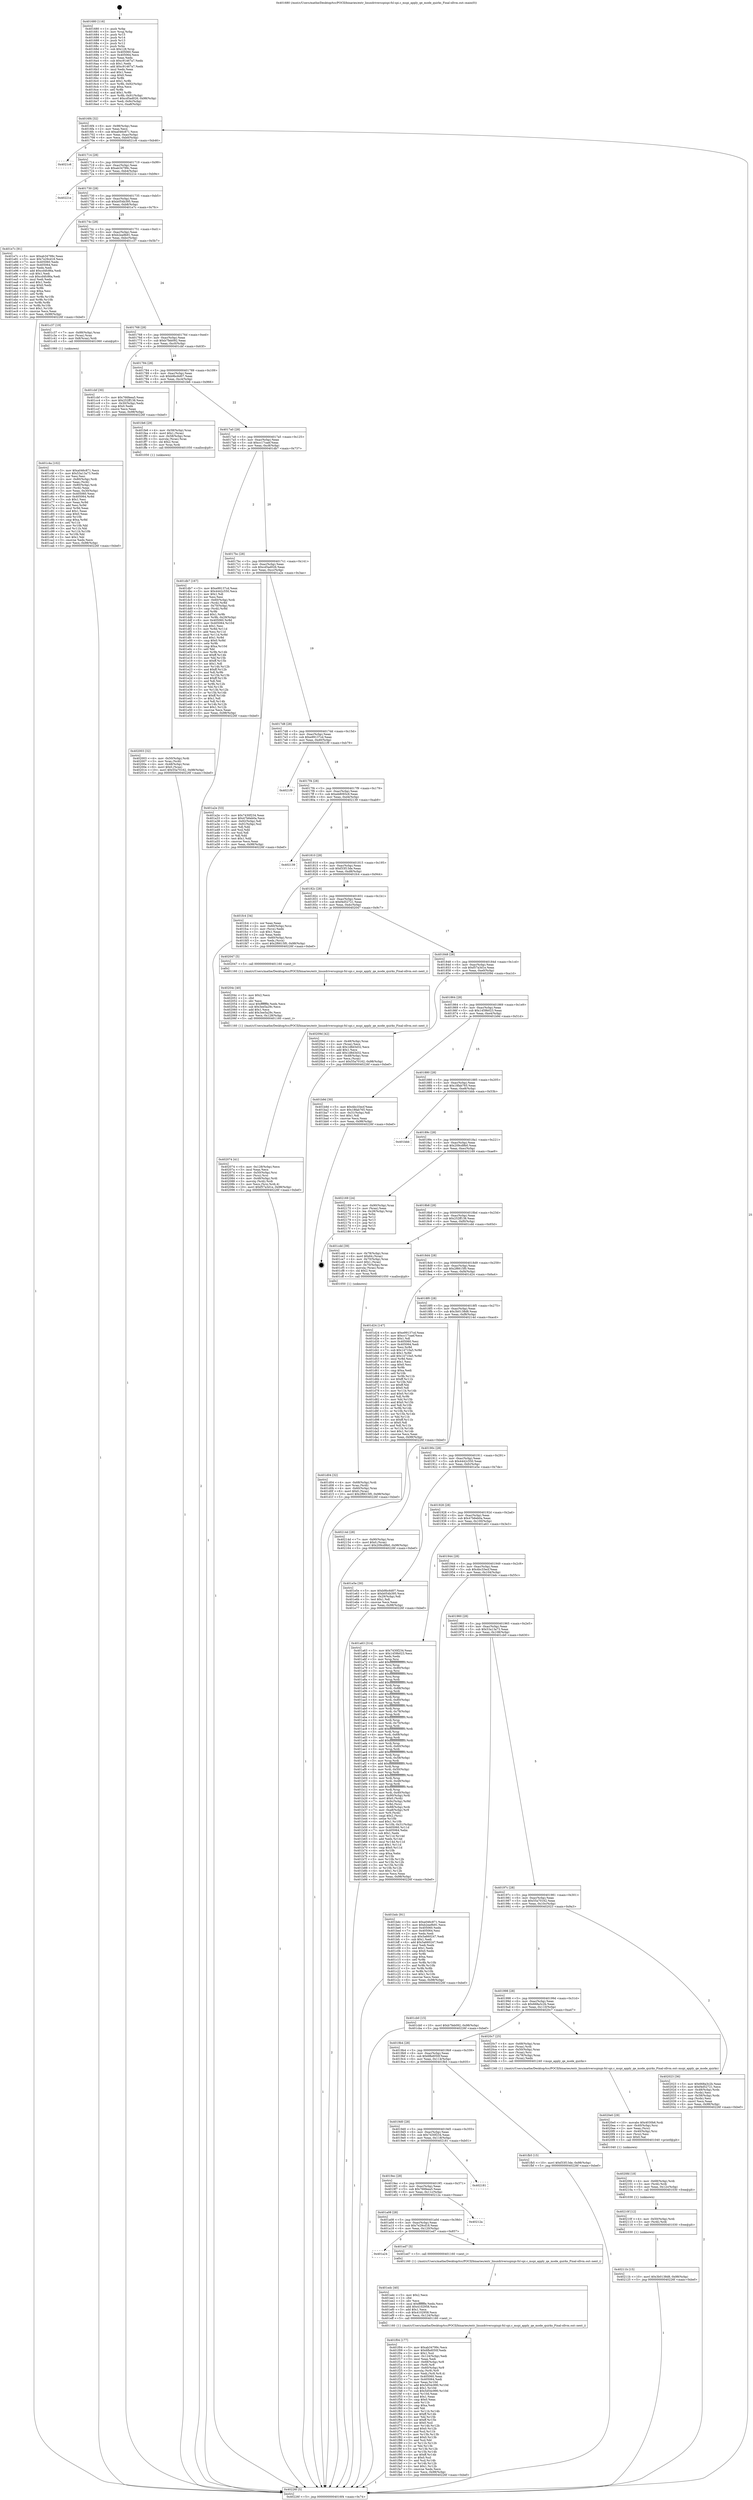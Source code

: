 digraph "0x401680" {
  label = "0x401680 (/mnt/c/Users/mathe/Desktop/tcc/POCII/binaries/extr_linuxdriversspispi-fsl-spi.c_mspi_apply_qe_mode_quirks_Final-ollvm.out::main(0))"
  labelloc = "t"
  node[shape=record]

  Entry [label="",width=0.3,height=0.3,shape=circle,fillcolor=black,style=filled]
  "0x4016f4" [label="{
     0x4016f4 [32]\l
     | [instrs]\l
     &nbsp;&nbsp;0x4016f4 \<+6\>: mov -0x98(%rbp),%eax\l
     &nbsp;&nbsp;0x4016fa \<+2\>: mov %eax,%ecx\l
     &nbsp;&nbsp;0x4016fc \<+6\>: sub $0xa046c871,%ecx\l
     &nbsp;&nbsp;0x401702 \<+6\>: mov %eax,-0xac(%rbp)\l
     &nbsp;&nbsp;0x401708 \<+6\>: mov %ecx,-0xb0(%rbp)\l
     &nbsp;&nbsp;0x40170e \<+6\>: je 00000000004021c6 \<main+0xb46\>\l
  }"]
  "0x4021c6" [label="{
     0x4021c6\l
  }", style=dashed]
  "0x401714" [label="{
     0x401714 [28]\l
     | [instrs]\l
     &nbsp;&nbsp;0x401714 \<+5\>: jmp 0000000000401719 \<main+0x99\>\l
     &nbsp;&nbsp;0x401719 \<+6\>: mov -0xac(%rbp),%eax\l
     &nbsp;&nbsp;0x40171f \<+5\>: sub $0xab34799c,%eax\l
     &nbsp;&nbsp;0x401724 \<+6\>: mov %eax,-0xb4(%rbp)\l
     &nbsp;&nbsp;0x40172a \<+6\>: je 000000000040221e \<main+0xb9e\>\l
  }"]
  Exit [label="",width=0.3,height=0.3,shape=circle,fillcolor=black,style=filled,peripheries=2]
  "0x40221e" [label="{
     0x40221e\l
  }", style=dashed]
  "0x401730" [label="{
     0x401730 [28]\l
     | [instrs]\l
     &nbsp;&nbsp;0x401730 \<+5\>: jmp 0000000000401735 \<main+0xb5\>\l
     &nbsp;&nbsp;0x401735 \<+6\>: mov -0xac(%rbp),%eax\l
     &nbsp;&nbsp;0x40173b \<+5\>: sub $0xb054b395,%eax\l
     &nbsp;&nbsp;0x401740 \<+6\>: mov %eax,-0xb8(%rbp)\l
     &nbsp;&nbsp;0x401746 \<+6\>: je 0000000000401e7c \<main+0x7fc\>\l
  }"]
  "0x40211b" [label="{
     0x40211b [15]\l
     | [instrs]\l
     &nbsp;&nbsp;0x40211b \<+10\>: movl $0x3b0138d8,-0x98(%rbp)\l
     &nbsp;&nbsp;0x402125 \<+5\>: jmp 000000000040226f \<main+0xbef\>\l
  }"]
  "0x401e7c" [label="{
     0x401e7c [91]\l
     | [instrs]\l
     &nbsp;&nbsp;0x401e7c \<+5\>: mov $0xab34799c,%eax\l
     &nbsp;&nbsp;0x401e81 \<+5\>: mov $0x7e29cd18,%ecx\l
     &nbsp;&nbsp;0x401e86 \<+7\>: mov 0x405060,%edx\l
     &nbsp;&nbsp;0x401e8d \<+7\>: mov 0x405064,%esi\l
     &nbsp;&nbsp;0x401e94 \<+2\>: mov %edx,%edi\l
     &nbsp;&nbsp;0x401e96 \<+6\>: add $0xcd4fc86a,%edi\l
     &nbsp;&nbsp;0x401e9c \<+3\>: sub $0x1,%edi\l
     &nbsp;&nbsp;0x401e9f \<+6\>: sub $0xcd4fc86a,%edi\l
     &nbsp;&nbsp;0x401ea5 \<+3\>: imul %edi,%edx\l
     &nbsp;&nbsp;0x401ea8 \<+3\>: and $0x1,%edx\l
     &nbsp;&nbsp;0x401eab \<+3\>: cmp $0x0,%edx\l
     &nbsp;&nbsp;0x401eae \<+4\>: sete %r8b\l
     &nbsp;&nbsp;0x401eb2 \<+3\>: cmp $0xa,%esi\l
     &nbsp;&nbsp;0x401eb5 \<+4\>: setl %r9b\l
     &nbsp;&nbsp;0x401eb9 \<+3\>: mov %r8b,%r10b\l
     &nbsp;&nbsp;0x401ebc \<+3\>: and %r9b,%r10b\l
     &nbsp;&nbsp;0x401ebf \<+3\>: xor %r9b,%r8b\l
     &nbsp;&nbsp;0x401ec2 \<+3\>: or %r8b,%r10b\l
     &nbsp;&nbsp;0x401ec5 \<+4\>: test $0x1,%r10b\l
     &nbsp;&nbsp;0x401ec9 \<+3\>: cmovne %ecx,%eax\l
     &nbsp;&nbsp;0x401ecc \<+6\>: mov %eax,-0x98(%rbp)\l
     &nbsp;&nbsp;0x401ed2 \<+5\>: jmp 000000000040226f \<main+0xbef\>\l
  }"]
  "0x40174c" [label="{
     0x40174c [28]\l
     | [instrs]\l
     &nbsp;&nbsp;0x40174c \<+5\>: jmp 0000000000401751 \<main+0xd1\>\l
     &nbsp;&nbsp;0x401751 \<+6\>: mov -0xac(%rbp),%eax\l
     &nbsp;&nbsp;0x401757 \<+5\>: sub $0xb2ea9b91,%eax\l
     &nbsp;&nbsp;0x40175c \<+6\>: mov %eax,-0xbc(%rbp)\l
     &nbsp;&nbsp;0x401762 \<+6\>: je 0000000000401c37 \<main+0x5b7\>\l
  }"]
  "0x40210f" [label="{
     0x40210f [12]\l
     | [instrs]\l
     &nbsp;&nbsp;0x40210f \<+4\>: mov -0x50(%rbp),%rdi\l
     &nbsp;&nbsp;0x402113 \<+3\>: mov (%rdi),%rdi\l
     &nbsp;&nbsp;0x402116 \<+5\>: call 0000000000401030 \<free@plt\>\l
     | [calls]\l
     &nbsp;&nbsp;0x401030 \{1\} (unknown)\l
  }"]
  "0x401c37" [label="{
     0x401c37 [19]\l
     | [instrs]\l
     &nbsp;&nbsp;0x401c37 \<+7\>: mov -0x88(%rbp),%rax\l
     &nbsp;&nbsp;0x401c3e \<+3\>: mov (%rax),%rax\l
     &nbsp;&nbsp;0x401c41 \<+4\>: mov 0x8(%rax),%rdi\l
     &nbsp;&nbsp;0x401c45 \<+5\>: call 0000000000401060 \<atoi@plt\>\l
     | [calls]\l
     &nbsp;&nbsp;0x401060 \{1\} (unknown)\l
  }"]
  "0x401768" [label="{
     0x401768 [28]\l
     | [instrs]\l
     &nbsp;&nbsp;0x401768 \<+5\>: jmp 000000000040176d \<main+0xed\>\l
     &nbsp;&nbsp;0x40176d \<+6\>: mov -0xac(%rbp),%eax\l
     &nbsp;&nbsp;0x401773 \<+5\>: sub $0xb7feb092,%eax\l
     &nbsp;&nbsp;0x401778 \<+6\>: mov %eax,-0xc0(%rbp)\l
     &nbsp;&nbsp;0x40177e \<+6\>: je 0000000000401cbf \<main+0x63f\>\l
  }"]
  "0x4020fd" [label="{
     0x4020fd [18]\l
     | [instrs]\l
     &nbsp;&nbsp;0x4020fd \<+4\>: mov -0x68(%rbp),%rdi\l
     &nbsp;&nbsp;0x402101 \<+3\>: mov (%rdi),%rdi\l
     &nbsp;&nbsp;0x402104 \<+6\>: mov %eax,-0x12c(%rbp)\l
     &nbsp;&nbsp;0x40210a \<+5\>: call 0000000000401030 \<free@plt\>\l
     | [calls]\l
     &nbsp;&nbsp;0x401030 \{1\} (unknown)\l
  }"]
  "0x401cbf" [label="{
     0x401cbf [30]\l
     | [instrs]\l
     &nbsp;&nbsp;0x401cbf \<+5\>: mov $0x766feea5,%eax\l
     &nbsp;&nbsp;0x401cc4 \<+5\>: mov $0x252ff138,%ecx\l
     &nbsp;&nbsp;0x401cc9 \<+3\>: mov -0x30(%rbp),%edx\l
     &nbsp;&nbsp;0x401ccc \<+3\>: cmp $0x0,%edx\l
     &nbsp;&nbsp;0x401ccf \<+3\>: cmove %ecx,%eax\l
     &nbsp;&nbsp;0x401cd2 \<+6\>: mov %eax,-0x98(%rbp)\l
     &nbsp;&nbsp;0x401cd8 \<+5\>: jmp 000000000040226f \<main+0xbef\>\l
  }"]
  "0x401784" [label="{
     0x401784 [28]\l
     | [instrs]\l
     &nbsp;&nbsp;0x401784 \<+5\>: jmp 0000000000401789 \<main+0x109\>\l
     &nbsp;&nbsp;0x401789 \<+6\>: mov -0xac(%rbp),%eax\l
     &nbsp;&nbsp;0x40178f \<+5\>: sub $0xb9bc6d07,%eax\l
     &nbsp;&nbsp;0x401794 \<+6\>: mov %eax,-0xc4(%rbp)\l
     &nbsp;&nbsp;0x40179a \<+6\>: je 0000000000401fe6 \<main+0x966\>\l
  }"]
  "0x4020e0" [label="{
     0x4020e0 [29]\l
     | [instrs]\l
     &nbsp;&nbsp;0x4020e0 \<+10\>: movabs $0x4030b6,%rdi\l
     &nbsp;&nbsp;0x4020ea \<+4\>: mov -0x40(%rbp),%rsi\l
     &nbsp;&nbsp;0x4020ee \<+2\>: mov %eax,(%rsi)\l
     &nbsp;&nbsp;0x4020f0 \<+4\>: mov -0x40(%rbp),%rsi\l
     &nbsp;&nbsp;0x4020f4 \<+2\>: mov (%rsi),%esi\l
     &nbsp;&nbsp;0x4020f6 \<+2\>: mov $0x0,%al\l
     &nbsp;&nbsp;0x4020f8 \<+5\>: call 0000000000401040 \<printf@plt\>\l
     | [calls]\l
     &nbsp;&nbsp;0x401040 \{1\} (unknown)\l
  }"]
  "0x401fe6" [label="{
     0x401fe6 [29]\l
     | [instrs]\l
     &nbsp;&nbsp;0x401fe6 \<+4\>: mov -0x58(%rbp),%rax\l
     &nbsp;&nbsp;0x401fea \<+6\>: movl $0x1,(%rax)\l
     &nbsp;&nbsp;0x401ff0 \<+4\>: mov -0x58(%rbp),%rax\l
     &nbsp;&nbsp;0x401ff4 \<+3\>: movslq (%rax),%rax\l
     &nbsp;&nbsp;0x401ff7 \<+4\>: shl $0x2,%rax\l
     &nbsp;&nbsp;0x401ffb \<+3\>: mov %rax,%rdi\l
     &nbsp;&nbsp;0x401ffe \<+5\>: call 0000000000401050 \<malloc@plt\>\l
     | [calls]\l
     &nbsp;&nbsp;0x401050 \{1\} (unknown)\l
  }"]
  "0x4017a0" [label="{
     0x4017a0 [28]\l
     | [instrs]\l
     &nbsp;&nbsp;0x4017a0 \<+5\>: jmp 00000000004017a5 \<main+0x125\>\l
     &nbsp;&nbsp;0x4017a5 \<+6\>: mov -0xac(%rbp),%eax\l
     &nbsp;&nbsp;0x4017ab \<+5\>: sub $0xcc17caef,%eax\l
     &nbsp;&nbsp;0x4017b0 \<+6\>: mov %eax,-0xc8(%rbp)\l
     &nbsp;&nbsp;0x4017b6 \<+6\>: je 0000000000401db7 \<main+0x737\>\l
  }"]
  "0x402074" [label="{
     0x402074 [41]\l
     | [instrs]\l
     &nbsp;&nbsp;0x402074 \<+6\>: mov -0x128(%rbp),%ecx\l
     &nbsp;&nbsp;0x40207a \<+3\>: imul %eax,%ecx\l
     &nbsp;&nbsp;0x40207d \<+4\>: mov -0x50(%rbp),%rsi\l
     &nbsp;&nbsp;0x402081 \<+3\>: mov (%rsi),%rsi\l
     &nbsp;&nbsp;0x402084 \<+4\>: mov -0x48(%rbp),%rdi\l
     &nbsp;&nbsp;0x402088 \<+3\>: movslq (%rdi),%rdi\l
     &nbsp;&nbsp;0x40208b \<+3\>: mov %ecx,(%rsi,%rdi,4)\l
     &nbsp;&nbsp;0x40208e \<+10\>: movl $0xf57a3d1e,-0x98(%rbp)\l
     &nbsp;&nbsp;0x402098 \<+5\>: jmp 000000000040226f \<main+0xbef\>\l
  }"]
  "0x401db7" [label="{
     0x401db7 [167]\l
     | [instrs]\l
     &nbsp;&nbsp;0x401db7 \<+5\>: mov $0xe99137cd,%eax\l
     &nbsp;&nbsp;0x401dbc \<+5\>: mov $0x4442c550,%ecx\l
     &nbsp;&nbsp;0x401dc1 \<+2\>: mov $0x1,%dl\l
     &nbsp;&nbsp;0x401dc3 \<+2\>: xor %esi,%esi\l
     &nbsp;&nbsp;0x401dc5 \<+4\>: mov -0x60(%rbp),%rdi\l
     &nbsp;&nbsp;0x401dc9 \<+3\>: mov (%rdi),%r8d\l
     &nbsp;&nbsp;0x401dcc \<+4\>: mov -0x70(%rbp),%rdi\l
     &nbsp;&nbsp;0x401dd0 \<+3\>: cmp (%rdi),%r8d\l
     &nbsp;&nbsp;0x401dd3 \<+4\>: setl %r9b\l
     &nbsp;&nbsp;0x401dd7 \<+4\>: and $0x1,%r9b\l
     &nbsp;&nbsp;0x401ddb \<+4\>: mov %r9b,-0x29(%rbp)\l
     &nbsp;&nbsp;0x401ddf \<+8\>: mov 0x405060,%r8d\l
     &nbsp;&nbsp;0x401de7 \<+8\>: mov 0x405064,%r10d\l
     &nbsp;&nbsp;0x401def \<+3\>: sub $0x1,%esi\l
     &nbsp;&nbsp;0x401df2 \<+3\>: mov %r8d,%r11d\l
     &nbsp;&nbsp;0x401df5 \<+3\>: add %esi,%r11d\l
     &nbsp;&nbsp;0x401df8 \<+4\>: imul %r11d,%r8d\l
     &nbsp;&nbsp;0x401dfc \<+4\>: and $0x1,%r8d\l
     &nbsp;&nbsp;0x401e00 \<+4\>: cmp $0x0,%r8d\l
     &nbsp;&nbsp;0x401e04 \<+4\>: sete %r9b\l
     &nbsp;&nbsp;0x401e08 \<+4\>: cmp $0xa,%r10d\l
     &nbsp;&nbsp;0x401e0c \<+3\>: setl %bl\l
     &nbsp;&nbsp;0x401e0f \<+3\>: mov %r9b,%r14b\l
     &nbsp;&nbsp;0x401e12 \<+4\>: xor $0xff,%r14b\l
     &nbsp;&nbsp;0x401e16 \<+3\>: mov %bl,%r15b\l
     &nbsp;&nbsp;0x401e19 \<+4\>: xor $0xff,%r15b\l
     &nbsp;&nbsp;0x401e1d \<+3\>: xor $0x1,%dl\l
     &nbsp;&nbsp;0x401e20 \<+3\>: mov %r14b,%r12b\l
     &nbsp;&nbsp;0x401e23 \<+4\>: and $0xff,%r12b\l
     &nbsp;&nbsp;0x401e27 \<+3\>: and %dl,%r9b\l
     &nbsp;&nbsp;0x401e2a \<+3\>: mov %r15b,%r13b\l
     &nbsp;&nbsp;0x401e2d \<+4\>: and $0xff,%r13b\l
     &nbsp;&nbsp;0x401e31 \<+2\>: and %dl,%bl\l
     &nbsp;&nbsp;0x401e33 \<+3\>: or %r9b,%r12b\l
     &nbsp;&nbsp;0x401e36 \<+3\>: or %bl,%r13b\l
     &nbsp;&nbsp;0x401e39 \<+3\>: xor %r13b,%r12b\l
     &nbsp;&nbsp;0x401e3c \<+3\>: or %r15b,%r14b\l
     &nbsp;&nbsp;0x401e3f \<+4\>: xor $0xff,%r14b\l
     &nbsp;&nbsp;0x401e43 \<+3\>: or $0x1,%dl\l
     &nbsp;&nbsp;0x401e46 \<+3\>: and %dl,%r14b\l
     &nbsp;&nbsp;0x401e49 \<+3\>: or %r14b,%r12b\l
     &nbsp;&nbsp;0x401e4c \<+4\>: test $0x1,%r12b\l
     &nbsp;&nbsp;0x401e50 \<+3\>: cmovne %ecx,%eax\l
     &nbsp;&nbsp;0x401e53 \<+6\>: mov %eax,-0x98(%rbp)\l
     &nbsp;&nbsp;0x401e59 \<+5\>: jmp 000000000040226f \<main+0xbef\>\l
  }"]
  "0x4017bc" [label="{
     0x4017bc [28]\l
     | [instrs]\l
     &nbsp;&nbsp;0x4017bc \<+5\>: jmp 00000000004017c1 \<main+0x141\>\l
     &nbsp;&nbsp;0x4017c1 \<+6\>: mov -0xac(%rbp),%eax\l
     &nbsp;&nbsp;0x4017c7 \<+5\>: sub $0xcd5ad026,%eax\l
     &nbsp;&nbsp;0x4017cc \<+6\>: mov %eax,-0xcc(%rbp)\l
     &nbsp;&nbsp;0x4017d2 \<+6\>: je 0000000000401a2e \<main+0x3ae\>\l
  }"]
  "0x40204c" [label="{
     0x40204c [40]\l
     | [instrs]\l
     &nbsp;&nbsp;0x40204c \<+5\>: mov $0x2,%ecx\l
     &nbsp;&nbsp;0x402051 \<+1\>: cltd\l
     &nbsp;&nbsp;0x402052 \<+2\>: idiv %ecx\l
     &nbsp;&nbsp;0x402054 \<+6\>: imul $0xfffffffe,%edx,%ecx\l
     &nbsp;&nbsp;0x40205a \<+6\>: sub $0x3ee5a29c,%ecx\l
     &nbsp;&nbsp;0x402060 \<+3\>: add $0x1,%ecx\l
     &nbsp;&nbsp;0x402063 \<+6\>: add $0x3ee5a29c,%ecx\l
     &nbsp;&nbsp;0x402069 \<+6\>: mov %ecx,-0x128(%rbp)\l
     &nbsp;&nbsp;0x40206f \<+5\>: call 0000000000401160 \<next_i\>\l
     | [calls]\l
     &nbsp;&nbsp;0x401160 \{1\} (/mnt/c/Users/mathe/Desktop/tcc/POCII/binaries/extr_linuxdriversspispi-fsl-spi.c_mspi_apply_qe_mode_quirks_Final-ollvm.out::next_i)\l
  }"]
  "0x401a2e" [label="{
     0x401a2e [53]\l
     | [instrs]\l
     &nbsp;&nbsp;0x401a2e \<+5\>: mov $0x7430f234,%eax\l
     &nbsp;&nbsp;0x401a33 \<+5\>: mov $0x47b6eb0a,%ecx\l
     &nbsp;&nbsp;0x401a38 \<+6\>: mov -0x92(%rbp),%dl\l
     &nbsp;&nbsp;0x401a3e \<+7\>: mov -0x91(%rbp),%sil\l
     &nbsp;&nbsp;0x401a45 \<+3\>: mov %dl,%dil\l
     &nbsp;&nbsp;0x401a48 \<+3\>: and %sil,%dil\l
     &nbsp;&nbsp;0x401a4b \<+3\>: xor %sil,%dl\l
     &nbsp;&nbsp;0x401a4e \<+3\>: or %dl,%dil\l
     &nbsp;&nbsp;0x401a51 \<+4\>: test $0x1,%dil\l
     &nbsp;&nbsp;0x401a55 \<+3\>: cmovne %ecx,%eax\l
     &nbsp;&nbsp;0x401a58 \<+6\>: mov %eax,-0x98(%rbp)\l
     &nbsp;&nbsp;0x401a5e \<+5\>: jmp 000000000040226f \<main+0xbef\>\l
  }"]
  "0x4017d8" [label="{
     0x4017d8 [28]\l
     | [instrs]\l
     &nbsp;&nbsp;0x4017d8 \<+5\>: jmp 00000000004017dd \<main+0x15d\>\l
     &nbsp;&nbsp;0x4017dd \<+6\>: mov -0xac(%rbp),%eax\l
     &nbsp;&nbsp;0x4017e3 \<+5\>: sub $0xe99137cd,%eax\l
     &nbsp;&nbsp;0x4017e8 \<+6\>: mov %eax,-0xd0(%rbp)\l
     &nbsp;&nbsp;0x4017ee \<+6\>: je 00000000004021f9 \<main+0xb79\>\l
  }"]
  "0x40226f" [label="{
     0x40226f [5]\l
     | [instrs]\l
     &nbsp;&nbsp;0x40226f \<+5\>: jmp 00000000004016f4 \<main+0x74\>\l
  }"]
  "0x401680" [label="{
     0x401680 [116]\l
     | [instrs]\l
     &nbsp;&nbsp;0x401680 \<+1\>: push %rbp\l
     &nbsp;&nbsp;0x401681 \<+3\>: mov %rsp,%rbp\l
     &nbsp;&nbsp;0x401684 \<+2\>: push %r15\l
     &nbsp;&nbsp;0x401686 \<+2\>: push %r14\l
     &nbsp;&nbsp;0x401688 \<+2\>: push %r13\l
     &nbsp;&nbsp;0x40168a \<+2\>: push %r12\l
     &nbsp;&nbsp;0x40168c \<+1\>: push %rbx\l
     &nbsp;&nbsp;0x40168d \<+7\>: sub $0x128,%rsp\l
     &nbsp;&nbsp;0x401694 \<+7\>: mov 0x405060,%eax\l
     &nbsp;&nbsp;0x40169b \<+7\>: mov 0x405064,%ecx\l
     &nbsp;&nbsp;0x4016a2 \<+2\>: mov %eax,%edx\l
     &nbsp;&nbsp;0x4016a4 \<+6\>: sub $0xc91467a7,%edx\l
     &nbsp;&nbsp;0x4016aa \<+3\>: sub $0x1,%edx\l
     &nbsp;&nbsp;0x4016ad \<+6\>: add $0xc91467a7,%edx\l
     &nbsp;&nbsp;0x4016b3 \<+3\>: imul %edx,%eax\l
     &nbsp;&nbsp;0x4016b6 \<+3\>: and $0x1,%eax\l
     &nbsp;&nbsp;0x4016b9 \<+3\>: cmp $0x0,%eax\l
     &nbsp;&nbsp;0x4016bc \<+4\>: sete %r8b\l
     &nbsp;&nbsp;0x4016c0 \<+4\>: and $0x1,%r8b\l
     &nbsp;&nbsp;0x4016c4 \<+7\>: mov %r8b,-0x92(%rbp)\l
     &nbsp;&nbsp;0x4016cb \<+3\>: cmp $0xa,%ecx\l
     &nbsp;&nbsp;0x4016ce \<+4\>: setl %r8b\l
     &nbsp;&nbsp;0x4016d2 \<+4\>: and $0x1,%r8b\l
     &nbsp;&nbsp;0x4016d6 \<+7\>: mov %r8b,-0x91(%rbp)\l
     &nbsp;&nbsp;0x4016dd \<+10\>: movl $0xcd5ad026,-0x98(%rbp)\l
     &nbsp;&nbsp;0x4016e7 \<+6\>: mov %edi,-0x9c(%rbp)\l
     &nbsp;&nbsp;0x4016ed \<+7\>: mov %rsi,-0xa8(%rbp)\l
  }"]
  "0x402003" [label="{
     0x402003 [32]\l
     | [instrs]\l
     &nbsp;&nbsp;0x402003 \<+4\>: mov -0x50(%rbp),%rdi\l
     &nbsp;&nbsp;0x402007 \<+3\>: mov %rax,(%rdi)\l
     &nbsp;&nbsp;0x40200a \<+4\>: mov -0x48(%rbp),%rax\l
     &nbsp;&nbsp;0x40200e \<+6\>: movl $0x0,(%rax)\l
     &nbsp;&nbsp;0x402014 \<+10\>: movl $0x55a70162,-0x98(%rbp)\l
     &nbsp;&nbsp;0x40201e \<+5\>: jmp 000000000040226f \<main+0xbef\>\l
  }"]
  "0x4021f9" [label="{
     0x4021f9\l
  }", style=dashed]
  "0x4017f4" [label="{
     0x4017f4 [28]\l
     | [instrs]\l
     &nbsp;&nbsp;0x4017f4 \<+5\>: jmp 00000000004017f9 \<main+0x179\>\l
     &nbsp;&nbsp;0x4017f9 \<+6\>: mov -0xac(%rbp),%eax\l
     &nbsp;&nbsp;0x4017ff \<+5\>: sub $0xeb8093c9,%eax\l
     &nbsp;&nbsp;0x401804 \<+6\>: mov %eax,-0xd4(%rbp)\l
     &nbsp;&nbsp;0x40180a \<+6\>: je 0000000000402139 \<main+0xab9\>\l
  }"]
  "0x401f04" [label="{
     0x401f04 [177]\l
     | [instrs]\l
     &nbsp;&nbsp;0x401f04 \<+5\>: mov $0xab34799c,%ecx\l
     &nbsp;&nbsp;0x401f09 \<+5\>: mov $0x6fbd050f,%edx\l
     &nbsp;&nbsp;0x401f0e \<+3\>: mov $0x1,%sil\l
     &nbsp;&nbsp;0x401f11 \<+6\>: mov -0x124(%rbp),%edi\l
     &nbsp;&nbsp;0x401f17 \<+3\>: imul %eax,%edi\l
     &nbsp;&nbsp;0x401f1a \<+4\>: mov -0x68(%rbp),%r8\l
     &nbsp;&nbsp;0x401f1e \<+3\>: mov (%r8),%r8\l
     &nbsp;&nbsp;0x401f21 \<+4\>: mov -0x60(%rbp),%r9\l
     &nbsp;&nbsp;0x401f25 \<+3\>: movslq (%r9),%r9\l
     &nbsp;&nbsp;0x401f28 \<+4\>: mov %edi,(%r8,%r9,4)\l
     &nbsp;&nbsp;0x401f2c \<+7\>: mov 0x405060,%eax\l
     &nbsp;&nbsp;0x401f33 \<+7\>: mov 0x405064,%edi\l
     &nbsp;&nbsp;0x401f3a \<+3\>: mov %eax,%r10d\l
     &nbsp;&nbsp;0x401f3d \<+7\>: add $0x5d54c990,%r10d\l
     &nbsp;&nbsp;0x401f44 \<+4\>: sub $0x1,%r10d\l
     &nbsp;&nbsp;0x401f48 \<+7\>: sub $0x5d54c990,%r10d\l
     &nbsp;&nbsp;0x401f4f \<+4\>: imul %r10d,%eax\l
     &nbsp;&nbsp;0x401f53 \<+3\>: and $0x1,%eax\l
     &nbsp;&nbsp;0x401f56 \<+3\>: cmp $0x0,%eax\l
     &nbsp;&nbsp;0x401f59 \<+4\>: sete %r11b\l
     &nbsp;&nbsp;0x401f5d \<+3\>: cmp $0xa,%edi\l
     &nbsp;&nbsp;0x401f60 \<+3\>: setl %bl\l
     &nbsp;&nbsp;0x401f63 \<+3\>: mov %r11b,%r14b\l
     &nbsp;&nbsp;0x401f66 \<+4\>: xor $0xff,%r14b\l
     &nbsp;&nbsp;0x401f6a \<+3\>: mov %bl,%r15b\l
     &nbsp;&nbsp;0x401f6d \<+4\>: xor $0xff,%r15b\l
     &nbsp;&nbsp;0x401f71 \<+4\>: xor $0x0,%sil\l
     &nbsp;&nbsp;0x401f75 \<+3\>: mov %r14b,%r12b\l
     &nbsp;&nbsp;0x401f78 \<+4\>: and $0x0,%r12b\l
     &nbsp;&nbsp;0x401f7c \<+3\>: and %sil,%r11b\l
     &nbsp;&nbsp;0x401f7f \<+3\>: mov %r15b,%r13b\l
     &nbsp;&nbsp;0x401f82 \<+4\>: and $0x0,%r13b\l
     &nbsp;&nbsp;0x401f86 \<+3\>: and %sil,%bl\l
     &nbsp;&nbsp;0x401f89 \<+3\>: or %r11b,%r12b\l
     &nbsp;&nbsp;0x401f8c \<+3\>: or %bl,%r13b\l
     &nbsp;&nbsp;0x401f8f \<+3\>: xor %r13b,%r12b\l
     &nbsp;&nbsp;0x401f92 \<+3\>: or %r15b,%r14b\l
     &nbsp;&nbsp;0x401f95 \<+4\>: xor $0xff,%r14b\l
     &nbsp;&nbsp;0x401f99 \<+4\>: or $0x0,%sil\l
     &nbsp;&nbsp;0x401f9d \<+3\>: and %sil,%r14b\l
     &nbsp;&nbsp;0x401fa0 \<+3\>: or %r14b,%r12b\l
     &nbsp;&nbsp;0x401fa3 \<+4\>: test $0x1,%r12b\l
     &nbsp;&nbsp;0x401fa7 \<+3\>: cmovne %edx,%ecx\l
     &nbsp;&nbsp;0x401faa \<+6\>: mov %ecx,-0x98(%rbp)\l
     &nbsp;&nbsp;0x401fb0 \<+5\>: jmp 000000000040226f \<main+0xbef\>\l
  }"]
  "0x402139" [label="{
     0x402139\l
  }", style=dashed]
  "0x401810" [label="{
     0x401810 [28]\l
     | [instrs]\l
     &nbsp;&nbsp;0x401810 \<+5\>: jmp 0000000000401815 \<main+0x195\>\l
     &nbsp;&nbsp;0x401815 \<+6\>: mov -0xac(%rbp),%eax\l
     &nbsp;&nbsp;0x40181b \<+5\>: sub $0xf33f13de,%eax\l
     &nbsp;&nbsp;0x401820 \<+6\>: mov %eax,-0xd8(%rbp)\l
     &nbsp;&nbsp;0x401826 \<+6\>: je 0000000000401fc4 \<main+0x944\>\l
  }"]
  "0x401edc" [label="{
     0x401edc [40]\l
     | [instrs]\l
     &nbsp;&nbsp;0x401edc \<+5\>: mov $0x2,%ecx\l
     &nbsp;&nbsp;0x401ee1 \<+1\>: cltd\l
     &nbsp;&nbsp;0x401ee2 \<+2\>: idiv %ecx\l
     &nbsp;&nbsp;0x401ee4 \<+6\>: imul $0xfffffffe,%edx,%ecx\l
     &nbsp;&nbsp;0x401eea \<+6\>: add $0x4102958,%ecx\l
     &nbsp;&nbsp;0x401ef0 \<+3\>: add $0x1,%ecx\l
     &nbsp;&nbsp;0x401ef3 \<+6\>: sub $0x4102958,%ecx\l
     &nbsp;&nbsp;0x401ef9 \<+6\>: mov %ecx,-0x124(%rbp)\l
     &nbsp;&nbsp;0x401eff \<+5\>: call 0000000000401160 \<next_i\>\l
     | [calls]\l
     &nbsp;&nbsp;0x401160 \{1\} (/mnt/c/Users/mathe/Desktop/tcc/POCII/binaries/extr_linuxdriversspispi-fsl-spi.c_mspi_apply_qe_mode_quirks_Final-ollvm.out::next_i)\l
  }"]
  "0x401fc4" [label="{
     0x401fc4 [34]\l
     | [instrs]\l
     &nbsp;&nbsp;0x401fc4 \<+2\>: xor %eax,%eax\l
     &nbsp;&nbsp;0x401fc6 \<+4\>: mov -0x60(%rbp),%rcx\l
     &nbsp;&nbsp;0x401fca \<+2\>: mov (%rcx),%edx\l
     &nbsp;&nbsp;0x401fcc \<+3\>: sub $0x1,%eax\l
     &nbsp;&nbsp;0x401fcf \<+2\>: sub %eax,%edx\l
     &nbsp;&nbsp;0x401fd1 \<+4\>: mov -0x60(%rbp),%rcx\l
     &nbsp;&nbsp;0x401fd5 \<+2\>: mov %edx,(%rcx)\l
     &nbsp;&nbsp;0x401fd7 \<+10\>: movl $0x2f6615f0,-0x98(%rbp)\l
     &nbsp;&nbsp;0x401fe1 \<+5\>: jmp 000000000040226f \<main+0xbef\>\l
  }"]
  "0x40182c" [label="{
     0x40182c [28]\l
     | [instrs]\l
     &nbsp;&nbsp;0x40182c \<+5\>: jmp 0000000000401831 \<main+0x1b1\>\l
     &nbsp;&nbsp;0x401831 \<+6\>: mov -0xac(%rbp),%eax\l
     &nbsp;&nbsp;0x401837 \<+5\>: sub $0xf4d52721,%eax\l
     &nbsp;&nbsp;0x40183c \<+6\>: mov %eax,-0xdc(%rbp)\l
     &nbsp;&nbsp;0x401842 \<+6\>: je 0000000000402047 \<main+0x9c7\>\l
  }"]
  "0x401a24" [label="{
     0x401a24\l
  }", style=dashed]
  "0x402047" [label="{
     0x402047 [5]\l
     | [instrs]\l
     &nbsp;&nbsp;0x402047 \<+5\>: call 0000000000401160 \<next_i\>\l
     | [calls]\l
     &nbsp;&nbsp;0x401160 \{1\} (/mnt/c/Users/mathe/Desktop/tcc/POCII/binaries/extr_linuxdriversspispi-fsl-spi.c_mspi_apply_qe_mode_quirks_Final-ollvm.out::next_i)\l
  }"]
  "0x401848" [label="{
     0x401848 [28]\l
     | [instrs]\l
     &nbsp;&nbsp;0x401848 \<+5\>: jmp 000000000040184d \<main+0x1cd\>\l
     &nbsp;&nbsp;0x40184d \<+6\>: mov -0xac(%rbp),%eax\l
     &nbsp;&nbsp;0x401853 \<+5\>: sub $0xf57a3d1e,%eax\l
     &nbsp;&nbsp;0x401858 \<+6\>: mov %eax,-0xe0(%rbp)\l
     &nbsp;&nbsp;0x40185e \<+6\>: je 000000000040209d \<main+0xa1d\>\l
  }"]
  "0x401ed7" [label="{
     0x401ed7 [5]\l
     | [instrs]\l
     &nbsp;&nbsp;0x401ed7 \<+5\>: call 0000000000401160 \<next_i\>\l
     | [calls]\l
     &nbsp;&nbsp;0x401160 \{1\} (/mnt/c/Users/mathe/Desktop/tcc/POCII/binaries/extr_linuxdriversspispi-fsl-spi.c_mspi_apply_qe_mode_quirks_Final-ollvm.out::next_i)\l
  }"]
  "0x40209d" [label="{
     0x40209d [42]\l
     | [instrs]\l
     &nbsp;&nbsp;0x40209d \<+4\>: mov -0x48(%rbp),%rax\l
     &nbsp;&nbsp;0x4020a1 \<+2\>: mov (%rax),%ecx\l
     &nbsp;&nbsp;0x4020a3 \<+6\>: sub $0x1d8d3d32,%ecx\l
     &nbsp;&nbsp;0x4020a9 \<+3\>: add $0x1,%ecx\l
     &nbsp;&nbsp;0x4020ac \<+6\>: add $0x1d8d3d32,%ecx\l
     &nbsp;&nbsp;0x4020b2 \<+4\>: mov -0x48(%rbp),%rax\l
     &nbsp;&nbsp;0x4020b6 \<+2\>: mov %ecx,(%rax)\l
     &nbsp;&nbsp;0x4020b8 \<+10\>: movl $0x55a70162,-0x98(%rbp)\l
     &nbsp;&nbsp;0x4020c2 \<+5\>: jmp 000000000040226f \<main+0xbef\>\l
  }"]
  "0x401864" [label="{
     0x401864 [28]\l
     | [instrs]\l
     &nbsp;&nbsp;0x401864 \<+5\>: jmp 0000000000401869 \<main+0x1e9\>\l
     &nbsp;&nbsp;0x401869 \<+6\>: mov -0xac(%rbp),%eax\l
     &nbsp;&nbsp;0x40186f \<+5\>: sub $0x1459b023,%eax\l
     &nbsp;&nbsp;0x401874 \<+6\>: mov %eax,-0xe4(%rbp)\l
     &nbsp;&nbsp;0x40187a \<+6\>: je 0000000000401b9d \<main+0x51d\>\l
  }"]
  "0x401a08" [label="{
     0x401a08 [28]\l
     | [instrs]\l
     &nbsp;&nbsp;0x401a08 \<+5\>: jmp 0000000000401a0d \<main+0x38d\>\l
     &nbsp;&nbsp;0x401a0d \<+6\>: mov -0xac(%rbp),%eax\l
     &nbsp;&nbsp;0x401a13 \<+5\>: sub $0x7e29cd18,%eax\l
     &nbsp;&nbsp;0x401a18 \<+6\>: mov %eax,-0x120(%rbp)\l
     &nbsp;&nbsp;0x401a1e \<+6\>: je 0000000000401ed7 \<main+0x857\>\l
  }"]
  "0x401b9d" [label="{
     0x401b9d [30]\l
     | [instrs]\l
     &nbsp;&nbsp;0x401b9d \<+5\>: mov $0x4bc33ecf,%eax\l
     &nbsp;&nbsp;0x401ba2 \<+5\>: mov $0x18fab765,%ecx\l
     &nbsp;&nbsp;0x401ba7 \<+3\>: mov -0x31(%rbp),%dl\l
     &nbsp;&nbsp;0x401baa \<+3\>: test $0x1,%dl\l
     &nbsp;&nbsp;0x401bad \<+3\>: cmovne %ecx,%eax\l
     &nbsp;&nbsp;0x401bb0 \<+6\>: mov %eax,-0x98(%rbp)\l
     &nbsp;&nbsp;0x401bb6 \<+5\>: jmp 000000000040226f \<main+0xbef\>\l
  }"]
  "0x401880" [label="{
     0x401880 [28]\l
     | [instrs]\l
     &nbsp;&nbsp;0x401880 \<+5\>: jmp 0000000000401885 \<main+0x205\>\l
     &nbsp;&nbsp;0x401885 \<+6\>: mov -0xac(%rbp),%eax\l
     &nbsp;&nbsp;0x40188b \<+5\>: sub $0x18fab765,%eax\l
     &nbsp;&nbsp;0x401890 \<+6\>: mov %eax,-0xe8(%rbp)\l
     &nbsp;&nbsp;0x401896 \<+6\>: je 0000000000401bbb \<main+0x53b\>\l
  }"]
  "0x40212a" [label="{
     0x40212a\l
  }", style=dashed]
  "0x401bbb" [label="{
     0x401bbb\l
  }", style=dashed]
  "0x40189c" [label="{
     0x40189c [28]\l
     | [instrs]\l
     &nbsp;&nbsp;0x40189c \<+5\>: jmp 00000000004018a1 \<main+0x221\>\l
     &nbsp;&nbsp;0x4018a1 \<+6\>: mov -0xac(%rbp),%eax\l
     &nbsp;&nbsp;0x4018a7 \<+5\>: sub $0x209cd9b0,%eax\l
     &nbsp;&nbsp;0x4018ac \<+6\>: mov %eax,-0xec(%rbp)\l
     &nbsp;&nbsp;0x4018b2 \<+6\>: je 0000000000402169 \<main+0xae9\>\l
  }"]
  "0x4019ec" [label="{
     0x4019ec [28]\l
     | [instrs]\l
     &nbsp;&nbsp;0x4019ec \<+5\>: jmp 00000000004019f1 \<main+0x371\>\l
     &nbsp;&nbsp;0x4019f1 \<+6\>: mov -0xac(%rbp),%eax\l
     &nbsp;&nbsp;0x4019f7 \<+5\>: sub $0x766feea5,%eax\l
     &nbsp;&nbsp;0x4019fc \<+6\>: mov %eax,-0x11c(%rbp)\l
     &nbsp;&nbsp;0x401a02 \<+6\>: je 000000000040212a \<main+0xaaa\>\l
  }"]
  "0x402169" [label="{
     0x402169 [24]\l
     | [instrs]\l
     &nbsp;&nbsp;0x402169 \<+7\>: mov -0x90(%rbp),%rax\l
     &nbsp;&nbsp;0x402170 \<+2\>: mov (%rax),%eax\l
     &nbsp;&nbsp;0x402172 \<+4\>: lea -0x28(%rbp),%rsp\l
     &nbsp;&nbsp;0x402176 \<+1\>: pop %rbx\l
     &nbsp;&nbsp;0x402177 \<+2\>: pop %r12\l
     &nbsp;&nbsp;0x402179 \<+2\>: pop %r13\l
     &nbsp;&nbsp;0x40217b \<+2\>: pop %r14\l
     &nbsp;&nbsp;0x40217d \<+2\>: pop %r15\l
     &nbsp;&nbsp;0x40217f \<+1\>: pop %rbp\l
     &nbsp;&nbsp;0x402180 \<+1\>: ret\l
  }"]
  "0x4018b8" [label="{
     0x4018b8 [28]\l
     | [instrs]\l
     &nbsp;&nbsp;0x4018b8 \<+5\>: jmp 00000000004018bd \<main+0x23d\>\l
     &nbsp;&nbsp;0x4018bd \<+6\>: mov -0xac(%rbp),%eax\l
     &nbsp;&nbsp;0x4018c3 \<+5\>: sub $0x252ff138,%eax\l
     &nbsp;&nbsp;0x4018c8 \<+6\>: mov %eax,-0xf0(%rbp)\l
     &nbsp;&nbsp;0x4018ce \<+6\>: je 0000000000401cdd \<main+0x65d\>\l
  }"]
  "0x402181" [label="{
     0x402181\l
  }", style=dashed]
  "0x401cdd" [label="{
     0x401cdd [39]\l
     | [instrs]\l
     &nbsp;&nbsp;0x401cdd \<+4\>: mov -0x78(%rbp),%rax\l
     &nbsp;&nbsp;0x401ce1 \<+6\>: movl $0x64,(%rax)\l
     &nbsp;&nbsp;0x401ce7 \<+4\>: mov -0x70(%rbp),%rax\l
     &nbsp;&nbsp;0x401ceb \<+6\>: movl $0x1,(%rax)\l
     &nbsp;&nbsp;0x401cf1 \<+4\>: mov -0x70(%rbp),%rax\l
     &nbsp;&nbsp;0x401cf5 \<+3\>: movslq (%rax),%rax\l
     &nbsp;&nbsp;0x401cf8 \<+4\>: shl $0x2,%rax\l
     &nbsp;&nbsp;0x401cfc \<+3\>: mov %rax,%rdi\l
     &nbsp;&nbsp;0x401cff \<+5\>: call 0000000000401050 \<malloc@plt\>\l
     | [calls]\l
     &nbsp;&nbsp;0x401050 \{1\} (unknown)\l
  }"]
  "0x4018d4" [label="{
     0x4018d4 [28]\l
     | [instrs]\l
     &nbsp;&nbsp;0x4018d4 \<+5\>: jmp 00000000004018d9 \<main+0x259\>\l
     &nbsp;&nbsp;0x4018d9 \<+6\>: mov -0xac(%rbp),%eax\l
     &nbsp;&nbsp;0x4018df \<+5\>: sub $0x2f6615f0,%eax\l
     &nbsp;&nbsp;0x4018e4 \<+6\>: mov %eax,-0xf4(%rbp)\l
     &nbsp;&nbsp;0x4018ea \<+6\>: je 0000000000401d24 \<main+0x6a4\>\l
  }"]
  "0x4019d0" [label="{
     0x4019d0 [28]\l
     | [instrs]\l
     &nbsp;&nbsp;0x4019d0 \<+5\>: jmp 00000000004019d5 \<main+0x355\>\l
     &nbsp;&nbsp;0x4019d5 \<+6\>: mov -0xac(%rbp),%eax\l
     &nbsp;&nbsp;0x4019db \<+5\>: sub $0x7430f234,%eax\l
     &nbsp;&nbsp;0x4019e0 \<+6\>: mov %eax,-0x118(%rbp)\l
     &nbsp;&nbsp;0x4019e6 \<+6\>: je 0000000000402181 \<main+0xb01\>\l
  }"]
  "0x401d24" [label="{
     0x401d24 [147]\l
     | [instrs]\l
     &nbsp;&nbsp;0x401d24 \<+5\>: mov $0xe99137cd,%eax\l
     &nbsp;&nbsp;0x401d29 \<+5\>: mov $0xcc17caef,%ecx\l
     &nbsp;&nbsp;0x401d2e \<+2\>: mov $0x1,%dl\l
     &nbsp;&nbsp;0x401d30 \<+7\>: mov 0x405060,%esi\l
     &nbsp;&nbsp;0x401d37 \<+7\>: mov 0x405064,%edi\l
     &nbsp;&nbsp;0x401d3e \<+3\>: mov %esi,%r8d\l
     &nbsp;&nbsp;0x401d41 \<+7\>: sub $0x14710a5,%r8d\l
     &nbsp;&nbsp;0x401d48 \<+4\>: sub $0x1,%r8d\l
     &nbsp;&nbsp;0x401d4c \<+7\>: add $0x14710a5,%r8d\l
     &nbsp;&nbsp;0x401d53 \<+4\>: imul %r8d,%esi\l
     &nbsp;&nbsp;0x401d57 \<+3\>: and $0x1,%esi\l
     &nbsp;&nbsp;0x401d5a \<+3\>: cmp $0x0,%esi\l
     &nbsp;&nbsp;0x401d5d \<+4\>: sete %r9b\l
     &nbsp;&nbsp;0x401d61 \<+3\>: cmp $0xa,%edi\l
     &nbsp;&nbsp;0x401d64 \<+4\>: setl %r10b\l
     &nbsp;&nbsp;0x401d68 \<+3\>: mov %r9b,%r11b\l
     &nbsp;&nbsp;0x401d6b \<+4\>: xor $0xff,%r11b\l
     &nbsp;&nbsp;0x401d6f \<+3\>: mov %r10b,%bl\l
     &nbsp;&nbsp;0x401d72 \<+3\>: xor $0xff,%bl\l
     &nbsp;&nbsp;0x401d75 \<+3\>: xor $0x0,%dl\l
     &nbsp;&nbsp;0x401d78 \<+3\>: mov %r11b,%r14b\l
     &nbsp;&nbsp;0x401d7b \<+4\>: and $0x0,%r14b\l
     &nbsp;&nbsp;0x401d7f \<+3\>: and %dl,%r9b\l
     &nbsp;&nbsp;0x401d82 \<+3\>: mov %bl,%r15b\l
     &nbsp;&nbsp;0x401d85 \<+4\>: and $0x0,%r15b\l
     &nbsp;&nbsp;0x401d89 \<+3\>: and %dl,%r10b\l
     &nbsp;&nbsp;0x401d8c \<+3\>: or %r9b,%r14b\l
     &nbsp;&nbsp;0x401d8f \<+3\>: or %r10b,%r15b\l
     &nbsp;&nbsp;0x401d92 \<+3\>: xor %r15b,%r14b\l
     &nbsp;&nbsp;0x401d95 \<+3\>: or %bl,%r11b\l
     &nbsp;&nbsp;0x401d98 \<+4\>: xor $0xff,%r11b\l
     &nbsp;&nbsp;0x401d9c \<+3\>: or $0x0,%dl\l
     &nbsp;&nbsp;0x401d9f \<+3\>: and %dl,%r11b\l
     &nbsp;&nbsp;0x401da2 \<+3\>: or %r11b,%r14b\l
     &nbsp;&nbsp;0x401da5 \<+4\>: test $0x1,%r14b\l
     &nbsp;&nbsp;0x401da9 \<+3\>: cmovne %ecx,%eax\l
     &nbsp;&nbsp;0x401dac \<+6\>: mov %eax,-0x98(%rbp)\l
     &nbsp;&nbsp;0x401db2 \<+5\>: jmp 000000000040226f \<main+0xbef\>\l
  }"]
  "0x4018f0" [label="{
     0x4018f0 [28]\l
     | [instrs]\l
     &nbsp;&nbsp;0x4018f0 \<+5\>: jmp 00000000004018f5 \<main+0x275\>\l
     &nbsp;&nbsp;0x4018f5 \<+6\>: mov -0xac(%rbp),%eax\l
     &nbsp;&nbsp;0x4018fb \<+5\>: sub $0x3b0138d8,%eax\l
     &nbsp;&nbsp;0x401900 \<+6\>: mov %eax,-0xf8(%rbp)\l
     &nbsp;&nbsp;0x401906 \<+6\>: je 000000000040214d \<main+0xacd\>\l
  }"]
  "0x401fb5" [label="{
     0x401fb5 [15]\l
     | [instrs]\l
     &nbsp;&nbsp;0x401fb5 \<+10\>: movl $0xf33f13de,-0x98(%rbp)\l
     &nbsp;&nbsp;0x401fbf \<+5\>: jmp 000000000040226f \<main+0xbef\>\l
  }"]
  "0x40214d" [label="{
     0x40214d [28]\l
     | [instrs]\l
     &nbsp;&nbsp;0x40214d \<+7\>: mov -0x90(%rbp),%rax\l
     &nbsp;&nbsp;0x402154 \<+6\>: movl $0x0,(%rax)\l
     &nbsp;&nbsp;0x40215a \<+10\>: movl $0x209cd9b0,-0x98(%rbp)\l
     &nbsp;&nbsp;0x402164 \<+5\>: jmp 000000000040226f \<main+0xbef\>\l
  }"]
  "0x40190c" [label="{
     0x40190c [28]\l
     | [instrs]\l
     &nbsp;&nbsp;0x40190c \<+5\>: jmp 0000000000401911 \<main+0x291\>\l
     &nbsp;&nbsp;0x401911 \<+6\>: mov -0xac(%rbp),%eax\l
     &nbsp;&nbsp;0x401917 \<+5\>: sub $0x4442c550,%eax\l
     &nbsp;&nbsp;0x40191c \<+6\>: mov %eax,-0xfc(%rbp)\l
     &nbsp;&nbsp;0x401922 \<+6\>: je 0000000000401e5e \<main+0x7de\>\l
  }"]
  "0x4019b4" [label="{
     0x4019b4 [28]\l
     | [instrs]\l
     &nbsp;&nbsp;0x4019b4 \<+5\>: jmp 00000000004019b9 \<main+0x339\>\l
     &nbsp;&nbsp;0x4019b9 \<+6\>: mov -0xac(%rbp),%eax\l
     &nbsp;&nbsp;0x4019bf \<+5\>: sub $0x6fbd050f,%eax\l
     &nbsp;&nbsp;0x4019c4 \<+6\>: mov %eax,-0x114(%rbp)\l
     &nbsp;&nbsp;0x4019ca \<+6\>: je 0000000000401fb5 \<main+0x935\>\l
  }"]
  "0x401e5e" [label="{
     0x401e5e [30]\l
     | [instrs]\l
     &nbsp;&nbsp;0x401e5e \<+5\>: mov $0xb9bc6d07,%eax\l
     &nbsp;&nbsp;0x401e63 \<+5\>: mov $0xb054b395,%ecx\l
     &nbsp;&nbsp;0x401e68 \<+3\>: mov -0x29(%rbp),%dl\l
     &nbsp;&nbsp;0x401e6b \<+3\>: test $0x1,%dl\l
     &nbsp;&nbsp;0x401e6e \<+3\>: cmovne %ecx,%eax\l
     &nbsp;&nbsp;0x401e71 \<+6\>: mov %eax,-0x98(%rbp)\l
     &nbsp;&nbsp;0x401e77 \<+5\>: jmp 000000000040226f \<main+0xbef\>\l
  }"]
  "0x401928" [label="{
     0x401928 [28]\l
     | [instrs]\l
     &nbsp;&nbsp;0x401928 \<+5\>: jmp 000000000040192d \<main+0x2ad\>\l
     &nbsp;&nbsp;0x40192d \<+6\>: mov -0xac(%rbp),%eax\l
     &nbsp;&nbsp;0x401933 \<+5\>: sub $0x47b6eb0a,%eax\l
     &nbsp;&nbsp;0x401938 \<+6\>: mov %eax,-0x100(%rbp)\l
     &nbsp;&nbsp;0x40193e \<+6\>: je 0000000000401a63 \<main+0x3e3\>\l
  }"]
  "0x4020c7" [label="{
     0x4020c7 [25]\l
     | [instrs]\l
     &nbsp;&nbsp;0x4020c7 \<+4\>: mov -0x68(%rbp),%rax\l
     &nbsp;&nbsp;0x4020cb \<+3\>: mov (%rax),%rdi\l
     &nbsp;&nbsp;0x4020ce \<+4\>: mov -0x50(%rbp),%rax\l
     &nbsp;&nbsp;0x4020d2 \<+3\>: mov (%rax),%rsi\l
     &nbsp;&nbsp;0x4020d5 \<+4\>: mov -0x78(%rbp),%rax\l
     &nbsp;&nbsp;0x4020d9 \<+2\>: mov (%rax),%edx\l
     &nbsp;&nbsp;0x4020db \<+5\>: call 0000000000401240 \<mspi_apply_qe_mode_quirks\>\l
     | [calls]\l
     &nbsp;&nbsp;0x401240 \{1\} (/mnt/c/Users/mathe/Desktop/tcc/POCII/binaries/extr_linuxdriversspispi-fsl-spi.c_mspi_apply_qe_mode_quirks_Final-ollvm.out::mspi_apply_qe_mode_quirks)\l
  }"]
  "0x401a63" [label="{
     0x401a63 [314]\l
     | [instrs]\l
     &nbsp;&nbsp;0x401a63 \<+5\>: mov $0x7430f234,%eax\l
     &nbsp;&nbsp;0x401a68 \<+5\>: mov $0x1459b023,%ecx\l
     &nbsp;&nbsp;0x401a6d \<+2\>: xor %edx,%edx\l
     &nbsp;&nbsp;0x401a6f \<+3\>: mov %rsp,%rsi\l
     &nbsp;&nbsp;0x401a72 \<+4\>: add $0xfffffffffffffff0,%rsi\l
     &nbsp;&nbsp;0x401a76 \<+3\>: mov %rsi,%rsp\l
     &nbsp;&nbsp;0x401a79 \<+7\>: mov %rsi,-0x90(%rbp)\l
     &nbsp;&nbsp;0x401a80 \<+3\>: mov %rsp,%rsi\l
     &nbsp;&nbsp;0x401a83 \<+4\>: add $0xfffffffffffffff0,%rsi\l
     &nbsp;&nbsp;0x401a87 \<+3\>: mov %rsi,%rsp\l
     &nbsp;&nbsp;0x401a8a \<+3\>: mov %rsp,%rdi\l
     &nbsp;&nbsp;0x401a8d \<+4\>: add $0xfffffffffffffff0,%rdi\l
     &nbsp;&nbsp;0x401a91 \<+3\>: mov %rdi,%rsp\l
     &nbsp;&nbsp;0x401a94 \<+7\>: mov %rdi,-0x88(%rbp)\l
     &nbsp;&nbsp;0x401a9b \<+3\>: mov %rsp,%rdi\l
     &nbsp;&nbsp;0x401a9e \<+4\>: add $0xfffffffffffffff0,%rdi\l
     &nbsp;&nbsp;0x401aa2 \<+3\>: mov %rdi,%rsp\l
     &nbsp;&nbsp;0x401aa5 \<+4\>: mov %rdi,-0x80(%rbp)\l
     &nbsp;&nbsp;0x401aa9 \<+3\>: mov %rsp,%rdi\l
     &nbsp;&nbsp;0x401aac \<+4\>: add $0xfffffffffffffff0,%rdi\l
     &nbsp;&nbsp;0x401ab0 \<+3\>: mov %rdi,%rsp\l
     &nbsp;&nbsp;0x401ab3 \<+4\>: mov %rdi,-0x78(%rbp)\l
     &nbsp;&nbsp;0x401ab7 \<+3\>: mov %rsp,%rdi\l
     &nbsp;&nbsp;0x401aba \<+4\>: add $0xfffffffffffffff0,%rdi\l
     &nbsp;&nbsp;0x401abe \<+3\>: mov %rdi,%rsp\l
     &nbsp;&nbsp;0x401ac1 \<+4\>: mov %rdi,-0x70(%rbp)\l
     &nbsp;&nbsp;0x401ac5 \<+3\>: mov %rsp,%rdi\l
     &nbsp;&nbsp;0x401ac8 \<+4\>: add $0xfffffffffffffff0,%rdi\l
     &nbsp;&nbsp;0x401acc \<+3\>: mov %rdi,%rsp\l
     &nbsp;&nbsp;0x401acf \<+4\>: mov %rdi,-0x68(%rbp)\l
     &nbsp;&nbsp;0x401ad3 \<+3\>: mov %rsp,%rdi\l
     &nbsp;&nbsp;0x401ad6 \<+4\>: add $0xfffffffffffffff0,%rdi\l
     &nbsp;&nbsp;0x401ada \<+3\>: mov %rdi,%rsp\l
     &nbsp;&nbsp;0x401add \<+4\>: mov %rdi,-0x60(%rbp)\l
     &nbsp;&nbsp;0x401ae1 \<+3\>: mov %rsp,%rdi\l
     &nbsp;&nbsp;0x401ae4 \<+4\>: add $0xfffffffffffffff0,%rdi\l
     &nbsp;&nbsp;0x401ae8 \<+3\>: mov %rdi,%rsp\l
     &nbsp;&nbsp;0x401aeb \<+4\>: mov %rdi,-0x58(%rbp)\l
     &nbsp;&nbsp;0x401aef \<+3\>: mov %rsp,%rdi\l
     &nbsp;&nbsp;0x401af2 \<+4\>: add $0xfffffffffffffff0,%rdi\l
     &nbsp;&nbsp;0x401af6 \<+3\>: mov %rdi,%rsp\l
     &nbsp;&nbsp;0x401af9 \<+4\>: mov %rdi,-0x50(%rbp)\l
     &nbsp;&nbsp;0x401afd \<+3\>: mov %rsp,%rdi\l
     &nbsp;&nbsp;0x401b00 \<+4\>: add $0xfffffffffffffff0,%rdi\l
     &nbsp;&nbsp;0x401b04 \<+3\>: mov %rdi,%rsp\l
     &nbsp;&nbsp;0x401b07 \<+4\>: mov %rdi,-0x48(%rbp)\l
     &nbsp;&nbsp;0x401b0b \<+3\>: mov %rsp,%rdi\l
     &nbsp;&nbsp;0x401b0e \<+4\>: add $0xfffffffffffffff0,%rdi\l
     &nbsp;&nbsp;0x401b12 \<+3\>: mov %rdi,%rsp\l
     &nbsp;&nbsp;0x401b15 \<+4\>: mov %rdi,-0x40(%rbp)\l
     &nbsp;&nbsp;0x401b19 \<+7\>: mov -0x90(%rbp),%rdi\l
     &nbsp;&nbsp;0x401b20 \<+6\>: movl $0x0,(%rdi)\l
     &nbsp;&nbsp;0x401b26 \<+7\>: mov -0x9c(%rbp),%r8d\l
     &nbsp;&nbsp;0x401b2d \<+3\>: mov %r8d,(%rsi)\l
     &nbsp;&nbsp;0x401b30 \<+7\>: mov -0x88(%rbp),%rdi\l
     &nbsp;&nbsp;0x401b37 \<+7\>: mov -0xa8(%rbp),%r9\l
     &nbsp;&nbsp;0x401b3e \<+3\>: mov %r9,(%rdi)\l
     &nbsp;&nbsp;0x401b41 \<+3\>: cmpl $0x2,(%rsi)\l
     &nbsp;&nbsp;0x401b44 \<+4\>: setne %r10b\l
     &nbsp;&nbsp;0x401b48 \<+4\>: and $0x1,%r10b\l
     &nbsp;&nbsp;0x401b4c \<+4\>: mov %r10b,-0x31(%rbp)\l
     &nbsp;&nbsp;0x401b50 \<+8\>: mov 0x405060,%r11d\l
     &nbsp;&nbsp;0x401b58 \<+7\>: mov 0x405064,%ebx\l
     &nbsp;&nbsp;0x401b5f \<+3\>: sub $0x1,%edx\l
     &nbsp;&nbsp;0x401b62 \<+3\>: mov %r11d,%r14d\l
     &nbsp;&nbsp;0x401b65 \<+3\>: add %edx,%r14d\l
     &nbsp;&nbsp;0x401b68 \<+4\>: imul %r14d,%r11d\l
     &nbsp;&nbsp;0x401b6c \<+4\>: and $0x1,%r11d\l
     &nbsp;&nbsp;0x401b70 \<+4\>: cmp $0x0,%r11d\l
     &nbsp;&nbsp;0x401b74 \<+4\>: sete %r10b\l
     &nbsp;&nbsp;0x401b78 \<+3\>: cmp $0xa,%ebx\l
     &nbsp;&nbsp;0x401b7b \<+4\>: setl %r15b\l
     &nbsp;&nbsp;0x401b7f \<+3\>: mov %r10b,%r12b\l
     &nbsp;&nbsp;0x401b82 \<+3\>: and %r15b,%r12b\l
     &nbsp;&nbsp;0x401b85 \<+3\>: xor %r15b,%r10b\l
     &nbsp;&nbsp;0x401b88 \<+3\>: or %r10b,%r12b\l
     &nbsp;&nbsp;0x401b8b \<+4\>: test $0x1,%r12b\l
     &nbsp;&nbsp;0x401b8f \<+3\>: cmovne %ecx,%eax\l
     &nbsp;&nbsp;0x401b92 \<+6\>: mov %eax,-0x98(%rbp)\l
     &nbsp;&nbsp;0x401b98 \<+5\>: jmp 000000000040226f \<main+0xbef\>\l
  }"]
  "0x401944" [label="{
     0x401944 [28]\l
     | [instrs]\l
     &nbsp;&nbsp;0x401944 \<+5\>: jmp 0000000000401949 \<main+0x2c9\>\l
     &nbsp;&nbsp;0x401949 \<+6\>: mov -0xac(%rbp),%eax\l
     &nbsp;&nbsp;0x40194f \<+5\>: sub $0x4bc33ecf,%eax\l
     &nbsp;&nbsp;0x401954 \<+6\>: mov %eax,-0x104(%rbp)\l
     &nbsp;&nbsp;0x40195a \<+6\>: je 0000000000401bdc \<main+0x55c\>\l
  }"]
  "0x401998" [label="{
     0x401998 [28]\l
     | [instrs]\l
     &nbsp;&nbsp;0x401998 \<+5\>: jmp 000000000040199d \<main+0x31d\>\l
     &nbsp;&nbsp;0x40199d \<+6\>: mov -0xac(%rbp),%eax\l
     &nbsp;&nbsp;0x4019a3 \<+5\>: sub $0x668a3c2b,%eax\l
     &nbsp;&nbsp;0x4019a8 \<+6\>: mov %eax,-0x110(%rbp)\l
     &nbsp;&nbsp;0x4019ae \<+6\>: je 00000000004020c7 \<main+0xa47\>\l
  }"]
  "0x402023" [label="{
     0x402023 [36]\l
     | [instrs]\l
     &nbsp;&nbsp;0x402023 \<+5\>: mov $0x668a3c2b,%eax\l
     &nbsp;&nbsp;0x402028 \<+5\>: mov $0xf4d52721,%ecx\l
     &nbsp;&nbsp;0x40202d \<+4\>: mov -0x48(%rbp),%rdx\l
     &nbsp;&nbsp;0x402031 \<+2\>: mov (%rdx),%esi\l
     &nbsp;&nbsp;0x402033 \<+4\>: mov -0x58(%rbp),%rdx\l
     &nbsp;&nbsp;0x402037 \<+2\>: cmp (%rdx),%esi\l
     &nbsp;&nbsp;0x402039 \<+3\>: cmovl %ecx,%eax\l
     &nbsp;&nbsp;0x40203c \<+6\>: mov %eax,-0x98(%rbp)\l
     &nbsp;&nbsp;0x402042 \<+5\>: jmp 000000000040226f \<main+0xbef\>\l
  }"]
  "0x401bdc" [label="{
     0x401bdc [91]\l
     | [instrs]\l
     &nbsp;&nbsp;0x401bdc \<+5\>: mov $0xa046c871,%eax\l
     &nbsp;&nbsp;0x401be1 \<+5\>: mov $0xb2ea9b91,%ecx\l
     &nbsp;&nbsp;0x401be6 \<+7\>: mov 0x405060,%edx\l
     &nbsp;&nbsp;0x401bed \<+7\>: mov 0x405064,%esi\l
     &nbsp;&nbsp;0x401bf4 \<+2\>: mov %edx,%edi\l
     &nbsp;&nbsp;0x401bf6 \<+6\>: sub $0x5a660247,%edi\l
     &nbsp;&nbsp;0x401bfc \<+3\>: sub $0x1,%edi\l
     &nbsp;&nbsp;0x401bff \<+6\>: add $0x5a660247,%edi\l
     &nbsp;&nbsp;0x401c05 \<+3\>: imul %edi,%edx\l
     &nbsp;&nbsp;0x401c08 \<+3\>: and $0x1,%edx\l
     &nbsp;&nbsp;0x401c0b \<+3\>: cmp $0x0,%edx\l
     &nbsp;&nbsp;0x401c0e \<+4\>: sete %r8b\l
     &nbsp;&nbsp;0x401c12 \<+3\>: cmp $0xa,%esi\l
     &nbsp;&nbsp;0x401c15 \<+4\>: setl %r9b\l
     &nbsp;&nbsp;0x401c19 \<+3\>: mov %r8b,%r10b\l
     &nbsp;&nbsp;0x401c1c \<+3\>: and %r9b,%r10b\l
     &nbsp;&nbsp;0x401c1f \<+3\>: xor %r9b,%r8b\l
     &nbsp;&nbsp;0x401c22 \<+3\>: or %r8b,%r10b\l
     &nbsp;&nbsp;0x401c25 \<+4\>: test $0x1,%r10b\l
     &nbsp;&nbsp;0x401c29 \<+3\>: cmovne %ecx,%eax\l
     &nbsp;&nbsp;0x401c2c \<+6\>: mov %eax,-0x98(%rbp)\l
     &nbsp;&nbsp;0x401c32 \<+5\>: jmp 000000000040226f \<main+0xbef\>\l
  }"]
  "0x401960" [label="{
     0x401960 [28]\l
     | [instrs]\l
     &nbsp;&nbsp;0x401960 \<+5\>: jmp 0000000000401965 \<main+0x2e5\>\l
     &nbsp;&nbsp;0x401965 \<+6\>: mov -0xac(%rbp),%eax\l
     &nbsp;&nbsp;0x40196b \<+5\>: sub $0x53a13a73,%eax\l
     &nbsp;&nbsp;0x401970 \<+6\>: mov %eax,-0x108(%rbp)\l
     &nbsp;&nbsp;0x401976 \<+6\>: je 0000000000401cb0 \<main+0x630\>\l
  }"]
  "0x401c4a" [label="{
     0x401c4a [102]\l
     | [instrs]\l
     &nbsp;&nbsp;0x401c4a \<+5\>: mov $0xa046c871,%ecx\l
     &nbsp;&nbsp;0x401c4f \<+5\>: mov $0x53a13a73,%edx\l
     &nbsp;&nbsp;0x401c54 \<+2\>: xor %esi,%esi\l
     &nbsp;&nbsp;0x401c56 \<+4\>: mov -0x80(%rbp),%rdi\l
     &nbsp;&nbsp;0x401c5a \<+2\>: mov %eax,(%rdi)\l
     &nbsp;&nbsp;0x401c5c \<+4\>: mov -0x80(%rbp),%rdi\l
     &nbsp;&nbsp;0x401c60 \<+2\>: mov (%rdi),%eax\l
     &nbsp;&nbsp;0x401c62 \<+3\>: mov %eax,-0x30(%rbp)\l
     &nbsp;&nbsp;0x401c65 \<+7\>: mov 0x405060,%eax\l
     &nbsp;&nbsp;0x401c6c \<+8\>: mov 0x405064,%r8d\l
     &nbsp;&nbsp;0x401c74 \<+3\>: sub $0x1,%esi\l
     &nbsp;&nbsp;0x401c77 \<+3\>: mov %eax,%r9d\l
     &nbsp;&nbsp;0x401c7a \<+3\>: add %esi,%r9d\l
     &nbsp;&nbsp;0x401c7d \<+4\>: imul %r9d,%eax\l
     &nbsp;&nbsp;0x401c81 \<+3\>: and $0x1,%eax\l
     &nbsp;&nbsp;0x401c84 \<+3\>: cmp $0x0,%eax\l
     &nbsp;&nbsp;0x401c87 \<+4\>: sete %r10b\l
     &nbsp;&nbsp;0x401c8b \<+4\>: cmp $0xa,%r8d\l
     &nbsp;&nbsp;0x401c8f \<+4\>: setl %r11b\l
     &nbsp;&nbsp;0x401c93 \<+3\>: mov %r10b,%bl\l
     &nbsp;&nbsp;0x401c96 \<+3\>: and %r11b,%bl\l
     &nbsp;&nbsp;0x401c99 \<+3\>: xor %r11b,%r10b\l
     &nbsp;&nbsp;0x401c9c \<+3\>: or %r10b,%bl\l
     &nbsp;&nbsp;0x401c9f \<+3\>: test $0x1,%bl\l
     &nbsp;&nbsp;0x401ca2 \<+3\>: cmovne %edx,%ecx\l
     &nbsp;&nbsp;0x401ca5 \<+6\>: mov %ecx,-0x98(%rbp)\l
     &nbsp;&nbsp;0x401cab \<+5\>: jmp 000000000040226f \<main+0xbef\>\l
  }"]
  "0x401d04" [label="{
     0x401d04 [32]\l
     | [instrs]\l
     &nbsp;&nbsp;0x401d04 \<+4\>: mov -0x68(%rbp),%rdi\l
     &nbsp;&nbsp;0x401d08 \<+3\>: mov %rax,(%rdi)\l
     &nbsp;&nbsp;0x401d0b \<+4\>: mov -0x60(%rbp),%rax\l
     &nbsp;&nbsp;0x401d0f \<+6\>: movl $0x0,(%rax)\l
     &nbsp;&nbsp;0x401d15 \<+10\>: movl $0x2f6615f0,-0x98(%rbp)\l
     &nbsp;&nbsp;0x401d1f \<+5\>: jmp 000000000040226f \<main+0xbef\>\l
  }"]
  "0x401cb0" [label="{
     0x401cb0 [15]\l
     | [instrs]\l
     &nbsp;&nbsp;0x401cb0 \<+10\>: movl $0xb7feb092,-0x98(%rbp)\l
     &nbsp;&nbsp;0x401cba \<+5\>: jmp 000000000040226f \<main+0xbef\>\l
  }"]
  "0x40197c" [label="{
     0x40197c [28]\l
     | [instrs]\l
     &nbsp;&nbsp;0x40197c \<+5\>: jmp 0000000000401981 \<main+0x301\>\l
     &nbsp;&nbsp;0x401981 \<+6\>: mov -0xac(%rbp),%eax\l
     &nbsp;&nbsp;0x401987 \<+5\>: sub $0x55a70162,%eax\l
     &nbsp;&nbsp;0x40198c \<+6\>: mov %eax,-0x10c(%rbp)\l
     &nbsp;&nbsp;0x401992 \<+6\>: je 0000000000402023 \<main+0x9a3\>\l
  }"]
  Entry -> "0x401680" [label=" 1"]
  "0x4016f4" -> "0x4021c6" [label=" 0"]
  "0x4016f4" -> "0x401714" [label=" 26"]
  "0x402169" -> Exit [label=" 1"]
  "0x401714" -> "0x40221e" [label=" 0"]
  "0x401714" -> "0x401730" [label=" 26"]
  "0x40214d" -> "0x40226f" [label=" 1"]
  "0x401730" -> "0x401e7c" [label=" 1"]
  "0x401730" -> "0x40174c" [label=" 25"]
  "0x40211b" -> "0x40226f" [label=" 1"]
  "0x40174c" -> "0x401c37" [label=" 1"]
  "0x40174c" -> "0x401768" [label=" 24"]
  "0x40210f" -> "0x40211b" [label=" 1"]
  "0x401768" -> "0x401cbf" [label=" 1"]
  "0x401768" -> "0x401784" [label=" 23"]
  "0x4020fd" -> "0x40210f" [label=" 1"]
  "0x401784" -> "0x401fe6" [label=" 1"]
  "0x401784" -> "0x4017a0" [label=" 22"]
  "0x4020e0" -> "0x4020fd" [label=" 1"]
  "0x4017a0" -> "0x401db7" [label=" 2"]
  "0x4017a0" -> "0x4017bc" [label=" 20"]
  "0x4020c7" -> "0x4020e0" [label=" 1"]
  "0x4017bc" -> "0x401a2e" [label=" 1"]
  "0x4017bc" -> "0x4017d8" [label=" 19"]
  "0x401a2e" -> "0x40226f" [label=" 1"]
  "0x401680" -> "0x4016f4" [label=" 1"]
  "0x40226f" -> "0x4016f4" [label=" 25"]
  "0x40209d" -> "0x40226f" [label=" 1"]
  "0x4017d8" -> "0x4021f9" [label=" 0"]
  "0x4017d8" -> "0x4017f4" [label=" 19"]
  "0x402074" -> "0x40226f" [label=" 1"]
  "0x4017f4" -> "0x402139" [label=" 0"]
  "0x4017f4" -> "0x401810" [label=" 19"]
  "0x40204c" -> "0x402074" [label=" 1"]
  "0x401810" -> "0x401fc4" [label=" 1"]
  "0x401810" -> "0x40182c" [label=" 18"]
  "0x402047" -> "0x40204c" [label=" 1"]
  "0x40182c" -> "0x402047" [label=" 1"]
  "0x40182c" -> "0x401848" [label=" 17"]
  "0x402023" -> "0x40226f" [label=" 2"]
  "0x401848" -> "0x40209d" [label=" 1"]
  "0x401848" -> "0x401864" [label=" 16"]
  "0x402003" -> "0x40226f" [label=" 1"]
  "0x401864" -> "0x401b9d" [label=" 1"]
  "0x401864" -> "0x401880" [label=" 15"]
  "0x401fc4" -> "0x40226f" [label=" 1"]
  "0x401880" -> "0x401bbb" [label=" 0"]
  "0x401880" -> "0x40189c" [label=" 15"]
  "0x401fb5" -> "0x40226f" [label=" 1"]
  "0x40189c" -> "0x402169" [label=" 1"]
  "0x40189c" -> "0x4018b8" [label=" 14"]
  "0x401edc" -> "0x401f04" [label=" 1"]
  "0x4018b8" -> "0x401cdd" [label=" 1"]
  "0x4018b8" -> "0x4018d4" [label=" 13"]
  "0x401ed7" -> "0x401edc" [label=" 1"]
  "0x4018d4" -> "0x401d24" [label=" 2"]
  "0x4018d4" -> "0x4018f0" [label=" 11"]
  "0x401a08" -> "0x401ed7" [label=" 1"]
  "0x4018f0" -> "0x40214d" [label=" 1"]
  "0x4018f0" -> "0x40190c" [label=" 10"]
  "0x401fe6" -> "0x402003" [label=" 1"]
  "0x40190c" -> "0x401e5e" [label=" 2"]
  "0x40190c" -> "0x401928" [label=" 8"]
  "0x4019ec" -> "0x40212a" [label=" 0"]
  "0x401928" -> "0x401a63" [label=" 1"]
  "0x401928" -> "0x401944" [label=" 7"]
  "0x401f04" -> "0x40226f" [label=" 1"]
  "0x401a63" -> "0x40226f" [label=" 1"]
  "0x401b9d" -> "0x40226f" [label=" 1"]
  "0x4019d0" -> "0x402181" [label=" 0"]
  "0x401944" -> "0x401bdc" [label=" 1"]
  "0x401944" -> "0x401960" [label=" 6"]
  "0x401bdc" -> "0x40226f" [label=" 1"]
  "0x401c37" -> "0x401c4a" [label=" 1"]
  "0x401c4a" -> "0x40226f" [label=" 1"]
  "0x401a08" -> "0x401a24" [label=" 0"]
  "0x401960" -> "0x401cb0" [label=" 1"]
  "0x401960" -> "0x40197c" [label=" 5"]
  "0x401cb0" -> "0x40226f" [label=" 1"]
  "0x401cbf" -> "0x40226f" [label=" 1"]
  "0x401cdd" -> "0x401d04" [label=" 1"]
  "0x401d04" -> "0x40226f" [label=" 1"]
  "0x401d24" -> "0x40226f" [label=" 2"]
  "0x401db7" -> "0x40226f" [label=" 2"]
  "0x401e5e" -> "0x40226f" [label=" 2"]
  "0x401e7c" -> "0x40226f" [label=" 1"]
  "0x4019b4" -> "0x4019d0" [label=" 1"]
  "0x40197c" -> "0x402023" [label=" 2"]
  "0x40197c" -> "0x401998" [label=" 3"]
  "0x4019d0" -> "0x4019ec" [label=" 1"]
  "0x401998" -> "0x4020c7" [label=" 1"]
  "0x401998" -> "0x4019b4" [label=" 2"]
  "0x4019ec" -> "0x401a08" [label=" 1"]
  "0x4019b4" -> "0x401fb5" [label=" 1"]
}
